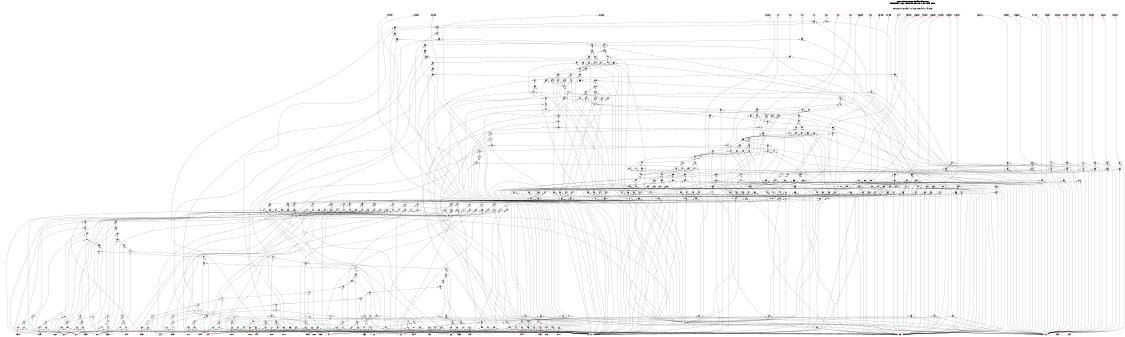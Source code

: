 # Network structure generated by ABC

digraph network {
size = "7.5,10";
center = true;
edge [dir = back];

{
  node [shape = plaintext];
  edge [style = invis];
  LevelTitle1 [label=""];
  LevelTitle2 [label=""];
  Level54 [label = ""];
  Level53 [label = ""];
  Level52 [label = ""];
  Level51 [label = ""];
  Level50 [label = ""];
  Level49 [label = ""];
  Level48 [label = ""];
  Level47 [label = ""];
  Level46 [label = ""];
  Level45 [label = ""];
  Level44 [label = ""];
  Level43 [label = ""];
  Level42 [label = ""];
  Level41 [label = ""];
  Level40 [label = ""];
  Level39 [label = ""];
  Level38 [label = ""];
  Level37 [label = ""];
  Level36 [label = ""];
  Level35 [label = ""];
  Level34 [label = ""];
  Level33 [label = ""];
  Level32 [label = ""];
  Level31 [label = ""];
  Level30 [label = ""];
  Level29 [label = ""];
  Level28 [label = ""];
  Level27 [label = ""];
  Level26 [label = ""];
  Level25 [label = ""];
  Level24 [label = ""];
  Level23 [label = ""];
  Level22 [label = ""];
  Level21 [label = ""];
  Level20 [label = ""];
  Level19 [label = ""];
  Level18 [label = ""];
  Level17 [label = ""];
  Level16 [label = ""];
  Level15 [label = ""];
  Level14 [label = ""];
  Level13 [label = ""];
  Level12 [label = ""];
  Level11 [label = ""];
  Level10 [label = ""];
  Level9 [label = ""];
  Level8 [label = ""];
  Level7 [label = ""];
  Level6 [label = ""];
  Level5 [label = ""];
  Level4 [label = ""];
  Level3 [label = ""];
  Level2 [label = ""];
  Level1 [label = ""];
  Level0 [label = ""];
  LevelTitle1 ->  LevelTitle2 ->  Level54 ->  Level53 ->  Level52 ->  Level51 ->  Level50 ->  Level49 ->  Level48 ->  Level47 ->  Level46 ->  Level45 ->  Level44 ->  Level43 ->  Level42 ->  Level41 ->  Level40 ->  Level39 ->  Level38 ->  Level37 ->  Level36 ->  Level35 ->  Level34 ->  Level33 ->  Level32 ->  Level31 ->  Level30 ->  Level29 ->  Level28 ->  Level27 ->  Level26 ->  Level25 ->  Level24 ->  Level23 ->  Level22 ->  Level21 ->  Level20 ->  Level19 ->  Level18 ->  Level17 ->  Level16 ->  Level15 ->  Level14 ->  Level13 ->  Level12 ->  Level11 ->  Level10 ->  Level9 ->  Level8 ->  Level7 ->  Level6 ->  Level5 ->  Level4 ->  Level3 ->  Level2 ->  Level1 ->  Level0;
}

{
  rank = same;
  LevelTitle1;
  title1 [shape=plaintext,
          fontsize=20,
          fontname = "Times-Roman",
          label="Network structure visualized by ABC\nBenchmark \"top\". Time was Thu Oct  8 20:19:09 2020. "
         ];
}

{
  rank = same;
  LevelTitle2;
  title2 [shape=plaintext,
          fontsize=18,
          fontname = "Times-Roman",
          label="The network contains 472 logic nodes and 27 latches.\n"
         ];
}

{
  rank = same;
  Level54;
  Node15 [label = "p_40", shape = invtriangle, color = coral, fillcolor = coral];
  Node16 [label = "p_45", shape = invtriangle, color = coral, fillcolor = coral];
  Node17 [label = "p_46", shape = invtriangle, color = coral, fillcolor = coral];
  Node18 [label = "p_47", shape = invtriangle, color = coral, fillcolor = coral];
  Node19 [label = "p_48", shape = invtriangle, color = coral, fillcolor = coral];
  Node20 [label = "p_41", shape = invtriangle, color = coral, fillcolor = coral];
  Node21 [label = "p_42", shape = invtriangle, color = coral, fillcolor = coral];
  Node22 [label = "p_43", shape = invtriangle, color = coral, fillcolor = coral];
  Node23 [label = "p_44", shape = invtriangle, color = coral, fillcolor = coral];
  Node25 [label = "n_22L_in", shape = box, color = coral, fillcolor = coral];
  Node28 [label = "n_18L_in", shape = box, color = coral, fillcolor = coral];
  Node31 [label = "n_19L_in", shape = box, color = coral, fillcolor = coral];
  Node34 [label = "n_20L_in", shape = box, color = coral, fillcolor = coral];
  Node37 [label = "n_21L_in", shape = box, color = coral, fillcolor = coral];
  Node40 [label = "n_14L_in", shape = box, color = coral, fillcolor = coral];
  Node43 [label = "n_15L_in", shape = box, color = coral, fillcolor = coral];
  Node46 [label = "n_16L_in", shape = box, color = coral, fillcolor = coral];
  Node49 [label = "n_17L_in", shape = box, color = coral, fillcolor = coral];
  Node52 [label = "n_13L_in", shape = box, color = coral, fillcolor = coral];
  Node55 [label = "n_23L_in", shape = box, color = coral, fillcolor = coral];
  Node58 [label = "n_34L_in", shape = box, color = coral, fillcolor = coral];
  Node61 [label = "n_24L_in", shape = box, color = coral, fillcolor = coral];
  Node64 [label = "n_33L_in", shape = box, color = coral, fillcolor = coral];
  Node67 [label = "n_25L_in", shape = box, color = coral, fillcolor = coral];
  Node70 [label = "n_36L_in", shape = box, color = coral, fillcolor = coral];
  Node73 [label = "n_26L_in", shape = box, color = coral, fillcolor = coral];
  Node76 [label = "n_35L_in", shape = box, color = coral, fillcolor = coral];
  Node79 [label = "n_27L_in", shape = box, color = coral, fillcolor = coral];
  Node82 [label = "n_38L_in", shape = box, color = coral, fillcolor = coral];
  Node85 [label = "n_28L_in", shape = box, color = coral, fillcolor = coral];
  Node88 [label = "n_37L_in", shape = box, color = coral, fillcolor = coral];
  Node91 [label = "n_29L_in", shape = box, color = coral, fillcolor = coral];
  Node94 [label = "n_30L_in", shape = box, color = coral, fillcolor = coral];
  Node97 [label = "n_39L_in", shape = box, color = coral, fillcolor = coral];
  Node100 [label = "n_31L_in", shape = box, color = coral, fillcolor = coral];
  Node103 [label = "n_32L_in", shape = box, color = coral, fillcolor = coral];
}

{
  rank = same;
  Level53;
  Node389 [label = "389\n", shape = ellipse];
  Node400 [label = "400\n", shape = ellipse];
}

{
  rank = same;
  Level52;
  Node388 [label = "388\n", shape = ellipse];
  Node399 [label = "399\n", shape = ellipse];
}

{
  rank = same;
  Level51;
  Node386 [label = "386\n", shape = ellipse];
  Node397 [label = "397\n", shape = ellipse];
}

{
  rank = same;
  Level50;
  Node359 [label = "359\n", shape = ellipse];
  Node385 [label = "385\n", shape = ellipse];
  Node396 [label = "396\n", shape = ellipse];
}

{
  rank = same;
  Level49;
  Node358 [label = "358\n", shape = ellipse];
  Node383 [label = "383\n", shape = ellipse];
  Node394 [label = "394\n", shape = ellipse];
}

{
  rank = same;
  Level48;
  Node356 [label = "356\n", shape = ellipse];
  Node382 [label = "382\n", shape = ellipse];
  Node393 [label = "393\n", shape = ellipse];
}

{
  rank = same;
  Level47;
  Node329 [label = "329\n", shape = ellipse];
  Node355 [label = "355\n", shape = ellipse];
  Node380 [label = "380\n", shape = ellipse];
  Node381 [label = "381\n", shape = ellipse];
  Node392 [label = "392\n", shape = ellipse];
}

{
  rank = same;
  Level46;
  Node328 [label = "328\n", shape = ellipse];
  Node353 [label = "353\n", shape = ellipse];
  Node373 [label = "373\n", shape = ellipse];
  Node375 [label = "375\n", shape = ellipse];
  Node377 [label = "377\n", shape = ellipse];
  Node379 [label = "379\n", shape = ellipse];
  Node390 [label = "390\n", shape = ellipse];
  Node391 [label = "391\n", shape = ellipse];
}

{
  rank = same;
  Level45;
  Node326 [label = "326\n", shape = ellipse];
  Node352 [label = "352\n", shape = ellipse];
  Node371 [label = "371\n", shape = ellipse];
}

{
  rank = same;
  Level44;
  Node325 [label = "325\n", shape = ellipse];
  Node350 [label = "350\n", shape = ellipse];
  Node351 [label = "351\n", shape = ellipse];
  Node370 [label = "370\n", shape = ellipse];
  Node468 [label = "468\n", shape = ellipse];
}

{
  rank = same;
  Level43;
  Node323 [label = "323\n", shape = ellipse];
  Node343 [label = "343\n", shape = ellipse];
  Node345 [label = "345\n", shape = ellipse];
  Node347 [label = "347\n", shape = ellipse];
  Node349 [label = "349\n", shape = ellipse];
  Node368 [label = "368\n", shape = ellipse];
  Node369 [label = "369\n", shape = ellipse];
  Node467 [label = "467\n", shape = ellipse];
}

{
  rank = same;
  Level42;
  Node322 [label = "322\n", shape = ellipse];
  Node341 [label = "341\n", shape = ellipse];
  Node465 [label = "465\n", shape = ellipse];
}

{
  rank = same;
  Level41;
  Node320 [label = "320\n", shape = ellipse];
  Node321 [label = "321\n", shape = ellipse];
  Node340 [label = "340\n", shape = ellipse];
  Node451 [label = "451\n", shape = ellipse];
  Node464 [label = "464\n", shape = ellipse];
}

{
  rank = same;
  Level40;
  Node313 [label = "313\n", shape = ellipse];
  Node315 [label = "315\n", shape = ellipse];
  Node317 [label = "317\n", shape = ellipse];
  Node319 [label = "319\n", shape = ellipse];
  Node338 [label = "338\n", shape = ellipse];
  Node339 [label = "339\n", shape = ellipse];
  Node450 [label = "450\n", shape = ellipse];
  Node462 [label = "462\n", shape = ellipse];
}

{
  rank = same;
  Level39;
  Node311 [label = "311\n", shape = ellipse];
  Node448 [label = "448\n", shape = ellipse];
  Node461 [label = "461\n", shape = ellipse];
}

{
  rank = same;
  Level38;
  Node310 [label = "310\n", shape = ellipse];
  Node434 [label = "434\n", shape = ellipse];
  Node447 [label = "447\n", shape = ellipse];
  Node459 [label = "459\n", shape = ellipse];
  Node460 [label = "460\n", shape = ellipse];
}

{
  rank = same;
  Level37;
  Node308 [label = "308\n", shape = ellipse];
  Node309 [label = "309\n", shape = ellipse];
  Node433 [label = "433\n", shape = ellipse];
  Node445 [label = "445\n", shape = ellipse];
  Node452 [label = "452\n", shape = ellipse];
  Node454 [label = "454\n", shape = ellipse];
  Node456 [label = "456\n", shape = ellipse];
  Node458 [label = "458\n", shape = ellipse];
}

{
  rank = same;
  Level36;
  Node307 [label = "307\n", shape = ellipse];
  Node431 [label = "431\n", shape = ellipse];
  Node444 [label = "444\n", shape = ellipse];
}

{
  rank = same;
  Level35;
  Node306 [label = "306\n", shape = ellipse];
  Node417 [label = "417\n", shape = ellipse];
  Node430 [label = "430\n", shape = ellipse];
  Node442 [label = "442\n", shape = ellipse];
  Node443 [label = "443\n", shape = ellipse];
}

{
  rank = same;
  Level34;
  Node304 [label = "304\n", shape = ellipse];
  Node305 [label = "305\n", shape = ellipse];
  Node416 [label = "416\n", shape = ellipse];
  Node428 [label = "428\n", shape = ellipse];
  Node435 [label = "435\n", shape = ellipse];
  Node437 [label = "437\n", shape = ellipse];
  Node439 [label = "439\n", shape = ellipse];
  Node441 [label = "441\n", shape = ellipse];
}

{
  rank = same;
  Level33;
  Node303 [label = "303\n", shape = ellipse];
  Node414 [label = "414\n", shape = ellipse];
  Node427 [label = "427\n", shape = ellipse];
}

{
  rank = same;
  Level32;
  Node247 [label = "247\n", shape = ellipse];
  Node302 [label = "302\n", shape = ellipse];
  Node413 [label = "413\n", shape = ellipse];
  Node425 [label = "425\n", shape = ellipse];
  Node426 [label = "426\n", shape = ellipse];
}

{
  rank = same;
  Level31;
  Node246 [label = "246\n", shape = ellipse];
  Node300 [label = "300\n", shape = ellipse];
  Node301 [label = "301\n", shape = ellipse];
  Node411 [label = "411\n", shape = ellipse];
  Node418 [label = "418\n", shape = ellipse];
  Node420 [label = "420\n", shape = ellipse];
  Node422 [label = "422\n", shape = ellipse];
  Node424 [label = "424\n", shape = ellipse];
}

{
  rank = same;
  Level30;
  Node244 [label = "244\n", shape = ellipse];
  Node299 [label = "299\n", shape = ellipse];
  Node410 [label = "410\n", shape = ellipse];
}

{
  rank = same;
  Level29;
  Node243 [label = "243\n", shape = ellipse];
  Node298 [label = "298\n", shape = ellipse];
  Node408 [label = "408\n", shape = ellipse];
  Node409 [label = "409\n", shape = ellipse];
  Node474 [label = "474\n", shape = ellipse];
  Node507 [label = "507\n", shape = ellipse];
  Node516 [label = "516\n", shape = ellipse];
  Node525 [label = "525\n", shape = ellipse];
  Node534 [label = "534\n", shape = ellipse];
  Node543 [label = "543\n", shape = ellipse];
  Node552 [label = "552\n", shape = ellipse];
  Node561 [label = "561\n", shape = ellipse];
  Node567 [label = "567\n", shape = ellipse];
}

{
  rank = same;
  Level28;
  Node241 [label = "241\n", shape = ellipse];
  Node296 [label = "296\n", shape = ellipse];
  Node297 [label = "297\n", shape = ellipse];
  Node401 [label = "401\n", shape = ellipse];
  Node403 [label = "403\n", shape = ellipse];
  Node405 [label = "405\n", shape = ellipse];
  Node407 [label = "407\n", shape = ellipse];
  Node473 [label = "473\n", shape = ellipse];
  Node506 [label = "506\n", shape = ellipse];
  Node515 [label = "515\n", shape = ellipse];
  Node524 [label = "524\n", shape = ellipse];
  Node533 [label = "533\n", shape = ellipse];
  Node542 [label = "542\n", shape = ellipse];
  Node551 [label = "551\n", shape = ellipse];
  Node560 [label = "560\n", shape = ellipse];
  Node566 [label = "566\n", shape = ellipse];
}

{
  rank = same;
  Level27;
  Node240 [label = "240\n", shape = ellipse];
  Node295 [label = "295\n", shape = ellipse];
  Node472 [label = "472\n", shape = ellipse];
  Node505 [label = "505\n", shape = ellipse];
  Node514 [label = "514\n", shape = ellipse];
  Node523 [label = "523\n", shape = ellipse];
  Node532 [label = "532\n", shape = ellipse];
  Node541 [label = "541\n", shape = ellipse];
  Node550 [label = "550\n", shape = ellipse];
  Node559 [label = "559\n", shape = ellipse];
  Node565 [label = "565\n", shape = ellipse];
}

{
  rank = same;
  Level26;
  Node238 [label = "238\n", shape = ellipse];
  Node239 [label = "239\n", shape = ellipse];
  Node294 [label = "294\n", shape = ellipse];
  Node471 [label = "471\n", shape = ellipse];
  Node504 [label = "504\n", shape = ellipse];
  Node510 [label = "510\n", shape = ellipse];
  Node513 [label = "513\n", shape = ellipse];
  Node519 [label = "519\n", shape = ellipse];
  Node522 [label = "522\n", shape = ellipse];
  Node528 [label = "528\n", shape = ellipse];
  Node531 [label = "531\n", shape = ellipse];
  Node537 [label = "537\n", shape = ellipse];
  Node540 [label = "540\n", shape = ellipse];
  Node546 [label = "546\n", shape = ellipse];
  Node549 [label = "549\n", shape = ellipse];
  Node555 [label = "555\n", shape = ellipse];
  Node558 [label = "558\n", shape = ellipse];
  Node564 [label = "564\n", shape = ellipse];
  Node570 [label = "570\n", shape = ellipse];
  Node573 [label = "573\n", shape = ellipse];
  Node576 [label = "576\n", shape = ellipse];
}

{
  rank = same;
  Level25;
  Node231 [label = "231\n", shape = ellipse];
  Node233 [label = "233\n", shape = ellipse];
  Node235 [label = "235\n", shape = ellipse];
  Node237 [label = "237\n", shape = ellipse];
  Node292 [label = "292\n", shape = ellipse];
  Node293 [label = "293\n", shape = ellipse];
  Node470 [label = "470\n", shape = ellipse];
  Node503 [label = "503\n", shape = ellipse];
  Node509 [label = "509\n", shape = ellipse];
  Node512 [label = "512\n", shape = ellipse];
  Node518 [label = "518\n", shape = ellipse];
  Node521 [label = "521\n", shape = ellipse];
  Node527 [label = "527\n", shape = ellipse];
  Node530 [label = "530\n", shape = ellipse];
  Node536 [label = "536\n", shape = ellipse];
  Node539 [label = "539\n", shape = ellipse];
  Node545 [label = "545\n", shape = ellipse];
  Node548 [label = "548\n", shape = ellipse];
  Node554 [label = "554\n", shape = ellipse];
  Node557 [label = "557\n", shape = ellipse];
  Node563 [label = "563\n", shape = ellipse];
  Node569 [label = "569\n", shape = ellipse];
  Node572 [label = "572\n", shape = ellipse];
  Node575 [label = "575\n", shape = ellipse];
}

{
  rank = same;
  Level24;
  Node229 [label = "229\n", shape = ellipse];
  Node230 [label = "230\n", shape = ellipse];
  Node232 [label = "232\n", shape = ellipse];
  Node234 [label = "234\n", shape = ellipse];
  Node236 [label = "236\n", shape = ellipse];
  Node264 [label = "264\n", shape = ellipse];
  Node273 [label = "273\n", shape = ellipse];
  Node282 [label = "282\n", shape = ellipse];
  Node291 [label = "291\n", shape = ellipse];
  Node312 [label = "312\n", shape = ellipse];
  Node314 [label = "314\n", shape = ellipse];
  Node316 [label = "316\n", shape = ellipse];
  Node318 [label = "318\n", shape = ellipse];
  Node342 [label = "342\n", shape = ellipse];
  Node344 [label = "344\n", shape = ellipse];
  Node346 [label = "346\n", shape = ellipse];
  Node348 [label = "348\n", shape = ellipse];
  Node372 [label = "372\n", shape = ellipse];
  Node374 [label = "374\n", shape = ellipse];
  Node376 [label = "376\n", shape = ellipse];
  Node378 [label = "378\n", shape = ellipse];
  Node402 [label = "402\n", shape = ellipse];
  Node404 [label = "404\n", shape = ellipse];
  Node406 [label = "406\n", shape = ellipse];
  Node419 [label = "419\n", shape = ellipse];
  Node421 [label = "421\n", shape = ellipse];
  Node423 [label = "423\n", shape = ellipse];
  Node436 [label = "436\n", shape = ellipse];
  Node438 [label = "438\n", shape = ellipse];
  Node440 [label = "440\n", shape = ellipse];
  Node453 [label = "453\n", shape = ellipse];
  Node455 [label = "455\n", shape = ellipse];
  Node457 [label = "457\n", shape = ellipse];
  Node469 [label = "469\n", shape = ellipse];
  Node502 [label = "502\n", shape = ellipse];
  Node508 [label = "508\n", shape = ellipse];
  Node511 [label = "511\n", shape = ellipse];
  Node517 [label = "517\n", shape = ellipse];
  Node520 [label = "520\n", shape = ellipse];
  Node526 [label = "526\n", shape = ellipse];
  Node529 [label = "529\n", shape = ellipse];
  Node535 [label = "535\n", shape = ellipse];
  Node538 [label = "538\n", shape = ellipse];
  Node544 [label = "544\n", shape = ellipse];
  Node547 [label = "547\n", shape = ellipse];
  Node553 [label = "553\n", shape = ellipse];
  Node556 [label = "556\n", shape = ellipse];
  Node562 [label = "562\n", shape = ellipse];
  Node568 [label = "568\n", shape = ellipse];
  Node571 [label = "571\n", shape = ellipse];
  Node574 [label = "574\n", shape = ellipse];
}

{
  rank = same;
  Level23;
  Node163 [label = "163\n", shape = ellipse];
  Node220 [label = "220\n", shape = ellipse];
  Node224 [label = "224\n", shape = ellipse];
  Node228 [label = "228\n", shape = ellipse];
  Node251 [label = "251\n", shape = ellipse];
  Node255 [label = "255\n", shape = ellipse];
  Node259 [label = "259\n", shape = ellipse];
  Node263 [label = "263\n", shape = ellipse];
  Node268 [label = "268\n", shape = ellipse];
  Node272 [label = "272\n", shape = ellipse];
  Node277 [label = "277\n", shape = ellipse];
  Node281 [label = "281\n", shape = ellipse];
  Node286 [label = "286\n", shape = ellipse];
  Node290 [label = "290\n", shape = ellipse];
  Node333 [label = "333\n", shape = ellipse];
  Node337 [label = "337\n", shape = ellipse];
  Node363 [label = "363\n", shape = ellipse];
  Node367 [label = "367\n", shape = ellipse];
}

{
  rank = same;
  Level22;
  Node162 [label = "162\n", shape = ellipse];
  Node219 [label = "219\n", shape = ellipse];
  Node223 [label = "223\n", shape = ellipse];
  Node227 [label = "227\n", shape = ellipse];
  Node250 [label = "250\n", shape = ellipse];
  Node254 [label = "254\n", shape = ellipse];
  Node258 [label = "258\n", shape = ellipse];
  Node262 [label = "262\n", shape = ellipse];
  Node267 [label = "267\n", shape = ellipse];
  Node271 [label = "271\n", shape = ellipse];
  Node276 [label = "276\n", shape = ellipse];
  Node280 [label = "280\n", shape = ellipse];
  Node285 [label = "285\n", shape = ellipse];
  Node289 [label = "289\n", shape = ellipse];
  Node332 [label = "332\n", shape = ellipse];
  Node336 [label = "336\n", shape = ellipse];
  Node362 [label = "362\n", shape = ellipse];
  Node366 [label = "366\n", shape = ellipse];
}

{
  rank = same;
  Level21;
  Node160 [label = "160\n", shape = ellipse];
  Node161 [label = "161\n", shape = ellipse];
  Node217 [label = "217\n", shape = ellipse];
  Node218 [label = "218\n", shape = ellipse];
  Node221 [label = "221\n", shape = ellipse];
  Node222 [label = "222\n", shape = ellipse];
  Node225 [label = "225\n", shape = ellipse];
  Node226 [label = "226\n", shape = ellipse];
  Node248 [label = "248\n", shape = ellipse];
  Node249 [label = "249\n", shape = ellipse];
  Node252 [label = "252\n", shape = ellipse];
  Node253 [label = "253\n", shape = ellipse];
  Node256 [label = "256\n", shape = ellipse];
  Node257 [label = "257\n", shape = ellipse];
  Node260 [label = "260\n", shape = ellipse];
  Node261 [label = "261\n", shape = ellipse];
  Node265 [label = "265\n", shape = ellipse];
  Node266 [label = "266\n", shape = ellipse];
  Node269 [label = "269\n", shape = ellipse];
  Node270 [label = "270\n", shape = ellipse];
  Node274 [label = "274\n", shape = ellipse];
  Node275 [label = "275\n", shape = ellipse];
  Node278 [label = "278\n", shape = ellipse];
  Node279 [label = "279\n", shape = ellipse];
  Node283 [label = "283\n", shape = ellipse];
  Node284 [label = "284\n", shape = ellipse];
  Node287 [label = "287\n", shape = ellipse];
  Node288 [label = "288\n", shape = ellipse];
  Node330 [label = "330\n", shape = ellipse];
  Node331 [label = "331\n", shape = ellipse];
  Node334 [label = "334\n", shape = ellipse];
  Node335 [label = "335\n", shape = ellipse];
  Node360 [label = "360\n", shape = ellipse];
  Node361 [label = "361\n", shape = ellipse];
  Node364 [label = "364\n", shape = ellipse];
  Node365 [label = "365\n", shape = ellipse];
}

{
  rank = same;
  Level20;
  Node159 [label = "159\n", shape = ellipse];
  Node216 [label = "216\n", shape = ellipse];
}

{
  rank = same;
  Level19;
  Node158 [label = "158\n", shape = ellipse];
  Node215 [label = "215\n", shape = ellipse];
}

{
  rank = same;
  Level18;
  Node156 [label = "156\n", shape = ellipse];
  Node213 [label = "213\n", shape = ellipse];
}

{
  rank = same;
  Level17;
  Node152 [label = "152\n", shape = ellipse];
  Node209 [label = "209\n", shape = ellipse];
}

{
  rank = same;
  Level16;
  Node150 [label = "150\n", shape = ellipse];
  Node207 [label = "207\n", shape = ellipse];
}

{
  rank = same;
  Level15;
  Node146 [label = "146\n", shape = ellipse];
  Node203 [label = "203\n", shape = ellipse];
}

{
  rank = same;
  Level14;
  Node144 [label = "144\n", shape = ellipse];
  Node201 [label = "201\n", shape = ellipse];
}

{
  rank = same;
  Level13;
  Node140 [label = "140\n", shape = ellipse];
  Node197 [label = "197\n", shape = ellipse];
}

{
  rank = same;
  Level12;
  Node138 [label = "138\n", shape = ellipse];
  Node195 [label = "195\n", shape = ellipse];
}

{
  rank = same;
  Level11;
  Node134 [label = "134\n", shape = ellipse];
  Node191 [label = "191\n", shape = ellipse];
}

{
  rank = same;
  Level10;
  Node132 [label = "132\n", shape = ellipse];
  Node189 [label = "189\n", shape = ellipse];
}

{
  rank = same;
  Level9;
  Node128 [label = "128\n", shape = ellipse];
  Node185 [label = "185\n", shape = ellipse];
}

{
  rank = same;
  Level8;
  Node126 [label = "126\n", shape = ellipse];
  Node183 [label = "183\n", shape = ellipse];
}

{
  rank = same;
  Level7;
  Node122 [label = "122\n", shape = ellipse];
  Node179 [label = "179\n", shape = ellipse];
}

{
  rank = same;
  Level6;
  Node120 [label = "120\n", shape = ellipse];
  Node177 [label = "177\n", shape = ellipse];
}

{
  rank = same;
  Level5;
  Node116 [label = "116\n", shape = ellipse];
  Node173 [label = "173\n", shape = ellipse];
}

{
  rank = same;
  Level4;
  Node114 [label = "114\n", shape = ellipse];
  Node171 [label = "171\n", shape = ellipse];
}

{
  rank = same;
  Level3;
  Node110 [label = "110\n", shape = ellipse];
  Node115 [label = "115\n", shape = ellipse];
  Node121 [label = "121\n", shape = ellipse];
  Node127 [label = "127\n", shape = ellipse];
  Node133 [label = "133\n", shape = ellipse];
  Node139 [label = "139\n", shape = ellipse];
  Node145 [label = "145\n", shape = ellipse];
  Node151 [label = "151\n", shape = ellipse];
  Node157 [label = "157\n", shape = ellipse];
  Node167 [label = "167\n", shape = ellipse];
  Node172 [label = "172\n", shape = ellipse];
  Node178 [label = "178\n", shape = ellipse];
  Node184 [label = "184\n", shape = ellipse];
  Node190 [label = "190\n", shape = ellipse];
  Node196 [label = "196\n", shape = ellipse];
  Node202 [label = "202\n", shape = ellipse];
  Node208 [label = "208\n", shape = ellipse];
  Node214 [label = "214\n", shape = ellipse];
  Node477 [label = "477\n", shape = ellipse];
  Node480 [label = "480\n", shape = ellipse];
  Node483 [label = "483\n", shape = ellipse];
  Node486 [label = "486\n", shape = ellipse];
  Node489 [label = "489\n", shape = ellipse];
  Node492 [label = "492\n", shape = ellipse];
  Node495 [label = "495\n", shape = ellipse];
  Node498 [label = "498\n", shape = ellipse];
  Node501 [label = "501\n", shape = ellipse];
}

{
  rank = same;
  Level2;
  Node106 [label = "106\n", shape = ellipse];
  Node109 [label = "109\n", shape = ellipse];
  Node113 [label = "113\n", shape = ellipse];
  Node119 [label = "119\n", shape = ellipse];
  Node125 [label = "125\n", shape = ellipse];
  Node131 [label = "131\n", shape = ellipse];
  Node137 [label = "137\n", shape = ellipse];
  Node143 [label = "143\n", shape = ellipse];
  Node149 [label = "149\n", shape = ellipse];
  Node155 [label = "155\n", shape = ellipse];
  Node166 [label = "166\n", shape = ellipse];
  Node170 [label = "170\n", shape = ellipse];
  Node176 [label = "176\n", shape = ellipse];
  Node182 [label = "182\n", shape = ellipse];
  Node188 [label = "188\n", shape = ellipse];
  Node194 [label = "194\n", shape = ellipse];
  Node200 [label = "200\n", shape = ellipse];
  Node206 [label = "206\n", shape = ellipse];
  Node212 [label = "212\n", shape = ellipse];
  Node476 [label = "476\n", shape = ellipse];
  Node479 [label = "479\n", shape = ellipse];
  Node482 [label = "482\n", shape = ellipse];
  Node485 [label = "485\n", shape = ellipse];
  Node488 [label = "488\n", shape = ellipse];
  Node491 [label = "491\n", shape = ellipse];
  Node494 [label = "494\n", shape = ellipse];
  Node497 [label = "497\n", shape = ellipse];
  Node500 [label = "500\n", shape = ellipse];
}

{
  rank = same;
  Level1;
  Node105 [label = "105\n", shape = ellipse];
  Node107 [label = "107\n", shape = ellipse];
  Node108 [label = "108\n", shape = ellipse];
  Node111 [label = "111\n", shape = ellipse];
  Node112 [label = "112\n", shape = ellipse];
  Node117 [label = "117\n", shape = ellipse];
  Node118 [label = "118\n", shape = ellipse];
  Node123 [label = "123\n", shape = ellipse];
  Node124 [label = "124\n", shape = ellipse];
  Node129 [label = "129\n", shape = ellipse];
  Node130 [label = "130\n", shape = ellipse];
  Node135 [label = "135\n", shape = ellipse];
  Node136 [label = "136\n", shape = ellipse];
  Node141 [label = "141\n", shape = ellipse];
  Node142 [label = "142\n", shape = ellipse];
  Node147 [label = "147\n", shape = ellipse];
  Node148 [label = "148\n", shape = ellipse];
  Node153 [label = "153\n", shape = ellipse];
  Node154 [label = "154\n", shape = ellipse];
  Node164 [label = "164\n", shape = ellipse];
  Node165 [label = "165\n", shape = ellipse];
  Node168 [label = "168\n", shape = ellipse];
  Node169 [label = "169\n", shape = ellipse];
  Node174 [label = "174\n", shape = ellipse];
  Node175 [label = "175\n", shape = ellipse];
  Node180 [label = "180\n", shape = ellipse];
  Node181 [label = "181\n", shape = ellipse];
  Node186 [label = "186\n", shape = ellipse];
  Node187 [label = "187\n", shape = ellipse];
  Node192 [label = "192\n", shape = ellipse];
  Node193 [label = "193\n", shape = ellipse];
  Node198 [label = "198\n", shape = ellipse];
  Node199 [label = "199\n", shape = ellipse];
  Node204 [label = "204\n", shape = ellipse];
  Node205 [label = "205\n", shape = ellipse];
  Node210 [label = "210\n", shape = ellipse];
  Node211 [label = "211\n", shape = ellipse];
  Node242 [label = "242\n", shape = ellipse];
  Node245 [label = "245\n", shape = ellipse];
  Node324 [label = "324\n", shape = ellipse];
  Node327 [label = "327\n", shape = ellipse];
  Node354 [label = "354\n", shape = ellipse];
  Node357 [label = "357\n", shape = ellipse];
  Node384 [label = "384\n", shape = ellipse];
  Node387 [label = "387\n", shape = ellipse];
  Node395 [label = "395\n", shape = ellipse];
  Node398 [label = "398\n", shape = ellipse];
  Node412 [label = "412\n", shape = ellipse];
  Node415 [label = "415\n", shape = ellipse];
  Node429 [label = "429\n", shape = ellipse];
  Node432 [label = "432\n", shape = ellipse];
  Node446 [label = "446\n", shape = ellipse];
  Node449 [label = "449\n", shape = ellipse];
  Node463 [label = "463\n", shape = ellipse];
  Node466 [label = "466\n", shape = ellipse];
  Node475 [label = "475\n", shape = ellipse];
  Node478 [label = "478\n", shape = ellipse];
  Node481 [label = "481\n", shape = ellipse];
  Node484 [label = "484\n", shape = ellipse];
  Node487 [label = "487\n", shape = ellipse];
  Node490 [label = "490\n", shape = ellipse];
  Node493 [label = "493\n", shape = ellipse];
  Node496 [label = "496\n", shape = ellipse];
  Node499 [label = "499\n", shape = ellipse];
}

{
  rank = same;
  Level0;
  Node1 [label = "clock", shape = triangle, color = coral, fillcolor = coral];
  Node2 [label = "p_10", shape = triangle, color = coral, fillcolor = coral];
  Node3 [label = "p_12", shape = triangle, color = coral, fillcolor = coral];
  Node4 [label = "p_11", shape = triangle, color = coral, fillcolor = coral];
  Node5 [label = "pclk", shape = triangle, color = coral, fillcolor = coral];
  Node6 [label = "p_9", shape = triangle, color = coral, fillcolor = coral];
  Node7 [label = "p_8", shape = triangle, color = coral, fillcolor = coral];
  Node8 [label = "p_7", shape = triangle, color = coral, fillcolor = coral];
  Node9 [label = "p_6", shape = triangle, color = coral, fillcolor = coral];
  Node10 [label = "p_5", shape = triangle, color = coral, fillcolor = coral];
  Node11 [label = "p_4", shape = triangle, color = coral, fillcolor = coral];
  Node12 [label = "p_3", shape = triangle, color = coral, fillcolor = coral];
  Node13 [label = "p_2", shape = triangle, color = coral, fillcolor = coral];
  Node14 [label = "p_1", shape = triangle, color = coral, fillcolor = coral];
  Node26 [label = "n_22L", shape = box, color = coral, fillcolor = coral];
  Node29 [label = "n_18L", shape = box, color = coral, fillcolor = coral];
  Node32 [label = "n_19L", shape = box, color = coral, fillcolor = coral];
  Node35 [label = "n_20L", shape = box, color = coral, fillcolor = coral];
  Node38 [label = "n_21L", shape = box, color = coral, fillcolor = coral];
  Node41 [label = "n_14L", shape = box, color = coral, fillcolor = coral];
  Node44 [label = "n_15L", shape = box, color = coral, fillcolor = coral];
  Node47 [label = "n_16L", shape = box, color = coral, fillcolor = coral];
  Node50 [label = "n_17L", shape = box, color = coral, fillcolor = coral];
  Node53 [label = "n_13L", shape = box, color = coral, fillcolor = coral];
  Node56 [label = "n_23L", shape = box, color = coral, fillcolor = coral];
  Node59 [label = "n_34L", shape = box, color = coral, fillcolor = coral];
  Node62 [label = "n_24L", shape = box, color = coral, fillcolor = coral];
  Node65 [label = "n_33L", shape = box, color = coral, fillcolor = coral];
  Node68 [label = "n_25L", shape = box, color = coral, fillcolor = coral];
  Node71 [label = "n_36L", shape = box, color = coral, fillcolor = coral];
  Node74 [label = "n_26L", shape = box, color = coral, fillcolor = coral];
  Node77 [label = "n_35L", shape = box, color = coral, fillcolor = coral];
  Node80 [label = "n_27L", shape = box, color = coral, fillcolor = coral];
  Node83 [label = "n_38L", shape = box, color = coral, fillcolor = coral];
  Node86 [label = "n_28L", shape = box, color = coral, fillcolor = coral];
  Node89 [label = "n_37L", shape = box, color = coral, fillcolor = coral];
  Node92 [label = "n_29L", shape = box, color = coral, fillcolor = coral];
  Node95 [label = "n_30L", shape = box, color = coral, fillcolor = coral];
  Node98 [label = "n_39L", shape = box, color = coral, fillcolor = coral];
  Node101 [label = "n_31L", shape = box, color = coral, fillcolor = coral];
  Node104 [label = "n_32L", shape = box, color = coral, fillcolor = coral];
}

title1 -> title2 [style = invis];
title2 -> Node15 [style = invis];
title2 -> Node16 [style = invis];
title2 -> Node17 [style = invis];
title2 -> Node18 [style = invis];
title2 -> Node19 [style = invis];
title2 -> Node20 [style = invis];
title2 -> Node21 [style = invis];
title2 -> Node22 [style = invis];
title2 -> Node23 [style = invis];
title2 -> Node25 [style = invis];
title2 -> Node28 [style = invis];
title2 -> Node31 [style = invis];
title2 -> Node34 [style = invis];
title2 -> Node37 [style = invis];
title2 -> Node40 [style = invis];
title2 -> Node43 [style = invis];
title2 -> Node46 [style = invis];
title2 -> Node49 [style = invis];
title2 -> Node52 [style = invis];
title2 -> Node55 [style = invis];
title2 -> Node58 [style = invis];
title2 -> Node61 [style = invis];
title2 -> Node64 [style = invis];
title2 -> Node67 [style = invis];
title2 -> Node70 [style = invis];
title2 -> Node73 [style = invis];
title2 -> Node76 [style = invis];
title2 -> Node79 [style = invis];
title2 -> Node82 [style = invis];
title2 -> Node85 [style = invis];
title2 -> Node88 [style = invis];
title2 -> Node91 [style = invis];
title2 -> Node94 [style = invis];
title2 -> Node97 [style = invis];
title2 -> Node100 [style = invis];
title2 -> Node103 [style = invis];
Node15 -> Node16 [style = invis];
Node16 -> Node17 [style = invis];
Node17 -> Node18 [style = invis];
Node18 -> Node19 [style = invis];
Node19 -> Node20 [style = invis];
Node20 -> Node21 [style = invis];
Node21 -> Node22 [style = invis];
Node22 -> Node23 [style = invis];
Node15 -> Node247 [style = solid];
Node16 -> Node329 [style = solid];
Node17 -> Node359 [style = solid];
Node18 -> Node389 [style = solid];
Node19 -> Node400 [style = solid];
Node20 -> Node417 [style = solid];
Node21 -> Node434 [style = solid];
Node22 -> Node451 [style = solid];
Node23 -> Node468 [style = solid];
Node25 -> Node474 [style = solid];
Node28 -> Node477 [style = solid];
Node31 -> Node480 [style = solid];
Node34 -> Node483 [style = solid];
Node37 -> Node486 [style = solid];
Node40 -> Node489 [style = solid];
Node43 -> Node492 [style = solid];
Node46 -> Node495 [style = solid];
Node49 -> Node498 [style = solid];
Node52 -> Node501 [style = solid];
Node55 -> Node507 [style = solid];
Node58 -> Node510 [style = solid];
Node61 -> Node516 [style = solid];
Node64 -> Node519 [style = solid];
Node67 -> Node525 [style = solid];
Node70 -> Node528 [style = solid];
Node73 -> Node534 [style = solid];
Node76 -> Node537 [style = solid];
Node79 -> Node543 [style = solid];
Node82 -> Node546 [style = solid];
Node85 -> Node552 [style = solid];
Node88 -> Node555 [style = solid];
Node91 -> Node561 [style = solid];
Node94 -> Node567 [style = solid];
Node97 -> Node570 [style = solid];
Node100 -> Node573 [style = solid];
Node103 -> Node576 [style = solid];
Node105 -> Node12 [style = solid];
Node105 -> Node13 [style = solid];
Node106 -> Node14 [style = solid];
Node106 -> Node105 [style = solid];
Node107 -> Node11 [style = solid];
Node107 -> Node101 [style = solid];
Node108 -> Node11 [style = solid];
Node108 -> Node101 [style = solid];
Node109 -> Node107 [style = solid];
Node109 -> Node108 [style = solid];
Node110 -> Node11 [style = solid];
Node110 -> Node109 [style = solid];
Node111 -> Node10 [style = solid];
Node111 -> Node104 [style = solid];
Node112 -> Node10 [style = solid];
Node112 -> Node104 [style = solid];
Node113 -> Node111 [style = solid];
Node113 -> Node112 [style = solid];
Node114 -> Node110 [style = solid];
Node114 -> Node113 [style = solid];
Node115 -> Node10 [style = solid];
Node115 -> Node113 [style = solid];
Node116 -> Node114 [style = solid];
Node116 -> Node115 [style = solid];
Node117 -> Node9 [style = solid];
Node117 -> Node65 [style = solid];
Node118 -> Node9 [style = solid];
Node118 -> Node65 [style = solid];
Node119 -> Node117 [style = solid];
Node119 -> Node118 [style = solid];
Node120 -> Node116 [style = solid];
Node120 -> Node119 [style = solid];
Node121 -> Node9 [style = solid];
Node121 -> Node119 [style = solid];
Node122 -> Node120 [style = solid];
Node122 -> Node121 [style = solid];
Node123 -> Node8 [style = solid];
Node123 -> Node59 [style = solid];
Node124 -> Node8 [style = solid];
Node124 -> Node59 [style = solid];
Node125 -> Node123 [style = solid];
Node125 -> Node124 [style = solid];
Node126 -> Node122 [style = solid];
Node126 -> Node125 [style = solid];
Node127 -> Node8 [style = solid];
Node127 -> Node125 [style = solid];
Node128 -> Node126 [style = solid];
Node128 -> Node127 [style = solid];
Node129 -> Node7 [style = solid];
Node129 -> Node77 [style = solid];
Node130 -> Node7 [style = solid];
Node130 -> Node77 [style = solid];
Node131 -> Node129 [style = solid];
Node131 -> Node130 [style = solid];
Node132 -> Node128 [style = solid];
Node132 -> Node131 [style = solid];
Node133 -> Node7 [style = solid];
Node133 -> Node131 [style = solid];
Node134 -> Node132 [style = solid];
Node134 -> Node133 [style = solid];
Node135 -> Node6 [style = solid];
Node135 -> Node71 [style = solid];
Node136 -> Node6 [style = solid];
Node136 -> Node71 [style = solid];
Node137 -> Node135 [style = solid];
Node137 -> Node136 [style = solid];
Node138 -> Node134 [style = solid];
Node138 -> Node137 [style = solid];
Node139 -> Node6 [style = solid];
Node139 -> Node137 [style = solid];
Node140 -> Node138 [style = solid];
Node140 -> Node139 [style = solid];
Node141 -> Node2 [style = solid];
Node141 -> Node89 [style = solid];
Node142 -> Node2 [style = solid];
Node142 -> Node89 [style = solid];
Node143 -> Node141 [style = solid];
Node143 -> Node142 [style = solid];
Node144 -> Node140 [style = solid];
Node144 -> Node143 [style = solid];
Node145 -> Node2 [style = solid];
Node145 -> Node143 [style = solid];
Node146 -> Node144 [style = solid];
Node146 -> Node145 [style = solid];
Node147 -> Node4 [style = solid];
Node147 -> Node83 [style = solid];
Node148 -> Node4 [style = solid];
Node148 -> Node83 [style = solid];
Node149 -> Node147 [style = solid];
Node149 -> Node148 [style = solid];
Node150 -> Node146 [style = solid];
Node150 -> Node149 [style = solid];
Node151 -> Node4 [style = solid];
Node151 -> Node149 [style = solid];
Node152 -> Node150 [style = solid];
Node152 -> Node151 [style = solid];
Node153 -> Node3 [style = solid];
Node153 -> Node98 [style = solid];
Node154 -> Node3 [style = solid];
Node154 -> Node98 [style = solid];
Node155 -> Node153 [style = solid];
Node155 -> Node154 [style = solid];
Node156 -> Node152 [style = solid];
Node156 -> Node155 [style = solid];
Node157 -> Node3 [style = solid];
Node157 -> Node155 [style = solid];
Node158 -> Node156 [style = solid];
Node158 -> Node157 [style = solid];
Node159 -> Node106 [style = solid];
Node159 -> Node158 [style = solid];
Node160 -> Node104 [style = solid];
Node160 -> Node159 [style = solid];
Node161 -> Node10 [style = solid];
Node161 -> Node159 [style = solid];
Node162 -> Node160 [style = solid];
Node162 -> Node161 [style = solid];
Node163 -> Node106 [style = solid];
Node163 -> Node162 [style = solid];
Node164 -> Node11 [style = solid];
Node164 -> Node26 [style = solid];
Node165 -> Node11 [style = solid];
Node165 -> Node26 [style = solid];
Node166 -> Node164 [style = solid];
Node166 -> Node165 [style = solid];
Node167 -> Node11 [style = solid];
Node167 -> Node166 [style = solid];
Node168 -> Node10 [style = solid];
Node168 -> Node56 [style = solid];
Node169 -> Node10 [style = solid];
Node169 -> Node56 [style = solid];
Node170 -> Node168 [style = solid];
Node170 -> Node169 [style = solid];
Node171 -> Node167 [style = solid];
Node171 -> Node170 [style = solid];
Node172 -> Node10 [style = solid];
Node172 -> Node170 [style = solid];
Node173 -> Node171 [style = solid];
Node173 -> Node172 [style = solid];
Node174 -> Node9 [style = solid];
Node174 -> Node62 [style = solid];
Node175 -> Node9 [style = solid];
Node175 -> Node62 [style = solid];
Node176 -> Node174 [style = solid];
Node176 -> Node175 [style = solid];
Node177 -> Node173 [style = solid];
Node177 -> Node176 [style = solid];
Node178 -> Node9 [style = solid];
Node178 -> Node176 [style = solid];
Node179 -> Node177 [style = solid];
Node179 -> Node178 [style = solid];
Node180 -> Node8 [style = solid];
Node180 -> Node68 [style = solid];
Node181 -> Node8 [style = solid];
Node181 -> Node68 [style = solid];
Node182 -> Node180 [style = solid];
Node182 -> Node181 [style = solid];
Node183 -> Node179 [style = solid];
Node183 -> Node182 [style = solid];
Node184 -> Node8 [style = solid];
Node184 -> Node182 [style = solid];
Node185 -> Node183 [style = solid];
Node185 -> Node184 [style = solid];
Node186 -> Node7 [style = solid];
Node186 -> Node74 [style = solid];
Node187 -> Node7 [style = solid];
Node187 -> Node74 [style = solid];
Node188 -> Node186 [style = solid];
Node188 -> Node187 [style = solid];
Node189 -> Node185 [style = solid];
Node189 -> Node188 [style = solid];
Node190 -> Node7 [style = solid];
Node190 -> Node188 [style = solid];
Node191 -> Node189 [style = solid];
Node191 -> Node190 [style = solid];
Node192 -> Node6 [style = solid];
Node192 -> Node80 [style = solid];
Node193 -> Node6 [style = solid];
Node193 -> Node80 [style = solid];
Node194 -> Node192 [style = solid];
Node194 -> Node193 [style = solid];
Node195 -> Node191 [style = solid];
Node195 -> Node194 [style = solid];
Node196 -> Node6 [style = solid];
Node196 -> Node194 [style = solid];
Node197 -> Node195 [style = solid];
Node197 -> Node196 [style = solid];
Node198 -> Node2 [style = solid];
Node198 -> Node86 [style = solid];
Node199 -> Node2 [style = solid];
Node199 -> Node86 [style = solid];
Node200 -> Node198 [style = solid];
Node200 -> Node199 [style = solid];
Node201 -> Node197 [style = solid];
Node201 -> Node200 [style = solid];
Node202 -> Node2 [style = solid];
Node202 -> Node200 [style = solid];
Node203 -> Node201 [style = solid];
Node203 -> Node202 [style = solid];
Node204 -> Node4 [style = solid];
Node204 -> Node92 [style = solid];
Node205 -> Node4 [style = solid];
Node205 -> Node92 [style = solid];
Node206 -> Node204 [style = solid];
Node206 -> Node205 [style = solid];
Node207 -> Node203 [style = solid];
Node207 -> Node206 [style = solid];
Node208 -> Node4 [style = solid];
Node208 -> Node206 [style = solid];
Node209 -> Node207 [style = solid];
Node209 -> Node208 [style = solid];
Node210 -> Node3 [style = solid];
Node210 -> Node95 [style = solid];
Node211 -> Node3 [style = solid];
Node211 -> Node95 [style = solid];
Node212 -> Node210 [style = solid];
Node212 -> Node211 [style = solid];
Node213 -> Node209 [style = solid];
Node213 -> Node212 [style = solid];
Node214 -> Node3 [style = solid];
Node214 -> Node212 [style = solid];
Node215 -> Node213 [style = solid];
Node215 -> Node214 [style = solid];
Node216 -> Node106 [style = solid];
Node216 -> Node215 [style = solid];
Node217 -> Node56 [style = solid];
Node217 -> Node216 [style = solid];
Node218 -> Node10 [style = solid];
Node218 -> Node216 [style = solid];
Node219 -> Node217 [style = solid];
Node219 -> Node218 [style = solid];
Node220 -> Node106 [style = solid];
Node220 -> Node219 [style = solid];
Node221 -> Node26 [style = solid];
Node221 -> Node216 [style = solid];
Node222 -> Node11 [style = solid];
Node222 -> Node216 [style = solid];
Node223 -> Node221 [style = solid];
Node223 -> Node222 [style = solid];
Node224 -> Node106 [style = solid];
Node224 -> Node223 [style = solid];
Node225 -> Node101 [style = solid];
Node225 -> Node159 [style = solid];
Node226 -> Node11 [style = solid];
Node226 -> Node159 [style = solid];
Node227 -> Node225 [style = solid];
Node227 -> Node226 [style = solid];
Node228 -> Node106 [style = solid];
Node228 -> Node227 [style = solid];
Node229 -> Node224 [style = solid];
Node229 -> Node228 [style = solid];
Node230 -> Node163 [style = solid];
Node230 -> Node220 [style = solid];
Node231 -> Node229 [style = solid];
Node231 -> Node230 [style = solid];
Node232 -> Node163 [style = solid];
Node232 -> Node220 [style = solid];
Node233 -> Node229 [style = solid];
Node233 -> Node232 [style = solid];
Node234 -> Node163 [style = solid];
Node234 -> Node220 [style = solid];
Node235 -> Node229 [style = solid];
Node235 -> Node234 [style = solid];
Node236 -> Node163 [style = solid];
Node236 -> Node220 [style = solid];
Node237 -> Node229 [style = solid];
Node237 -> Node236 [style = solid];
Node238 -> Node231 [style = solid];
Node238 -> Node233 [style = solid];
Node239 -> Node235 [style = solid];
Node239 -> Node237 [style = solid];
Node240 -> Node238 [style = solid];
Node240 -> Node239 [style = solid];
Node241 -> Node12 [style = solid];
Node241 -> Node240 [style = solid];
Node242 -> Node11 [style = solid];
Node242 -> Node12 [style = solid];
Node243 -> Node241 [style = solid];
Node243 -> Node242 [style = solid];
Node244 -> Node13 [style = solid];
Node244 -> Node243 [style = solid];
Node245 -> Node13 [style = solid];
Node245 -> Node53 [style = solid];
Node246 -> Node244 [style = solid];
Node246 -> Node245 [style = solid];
Node247 -> Node14 [style = solid];
Node247 -> Node246 [style = solid];
Node248 -> Node89 [style = solid];
Node248 -> Node159 [style = solid];
Node249 -> Node2 [style = solid];
Node249 -> Node159 [style = solid];
Node250 -> Node248 [style = solid];
Node250 -> Node249 [style = solid];
Node251 -> Node106 [style = solid];
Node251 -> Node250 [style = solid];
Node252 -> Node86 [style = solid];
Node252 -> Node216 [style = solid];
Node253 -> Node2 [style = solid];
Node253 -> Node216 [style = solid];
Node254 -> Node252 [style = solid];
Node254 -> Node253 [style = solid];
Node255 -> Node106 [style = solid];
Node255 -> Node254 [style = solid];
Node256 -> Node80 [style = solid];
Node256 -> Node216 [style = solid];
Node257 -> Node6 [style = solid];
Node257 -> Node216 [style = solid];
Node258 -> Node256 [style = solid];
Node258 -> Node257 [style = solid];
Node259 -> Node106 [style = solid];
Node259 -> Node258 [style = solid];
Node260 -> Node71 [style = solid];
Node260 -> Node159 [style = solid];
Node261 -> Node6 [style = solid];
Node261 -> Node159 [style = solid];
Node262 -> Node260 [style = solid];
Node262 -> Node261 [style = solid];
Node263 -> Node106 [style = solid];
Node263 -> Node262 [style = solid];
Node264 -> Node259 [style = solid];
Node264 -> Node263 [style = solid];
Node265 -> Node74 [style = solid];
Node265 -> Node216 [style = solid];
Node266 -> Node7 [style = solid];
Node266 -> Node216 [style = solid];
Node267 -> Node265 [style = solid];
Node267 -> Node266 [style = solid];
Node268 -> Node106 [style = solid];
Node268 -> Node267 [style = solid];
Node269 -> Node77 [style = solid];
Node269 -> Node159 [style = solid];
Node270 -> Node7 [style = solid];
Node270 -> Node159 [style = solid];
Node271 -> Node269 [style = solid];
Node271 -> Node270 [style = solid];
Node272 -> Node106 [style = solid];
Node272 -> Node271 [style = solid];
Node273 -> Node268 [style = solid];
Node273 -> Node272 [style = solid];
Node274 -> Node68 [style = solid];
Node274 -> Node216 [style = solid];
Node275 -> Node8 [style = solid];
Node275 -> Node216 [style = solid];
Node276 -> Node274 [style = solid];
Node276 -> Node275 [style = solid];
Node277 -> Node106 [style = solid];
Node277 -> Node276 [style = solid];
Node278 -> Node59 [style = solid];
Node278 -> Node159 [style = solid];
Node279 -> Node8 [style = solid];
Node279 -> Node159 [style = solid];
Node280 -> Node278 [style = solid];
Node280 -> Node279 [style = solid];
Node281 -> Node106 [style = solid];
Node281 -> Node280 [style = solid];
Node282 -> Node277 [style = solid];
Node282 -> Node281 [style = solid];
Node283 -> Node62 [style = solid];
Node283 -> Node216 [style = solid];
Node284 -> Node9 [style = solid];
Node284 -> Node216 [style = solid];
Node285 -> Node283 [style = solid];
Node285 -> Node284 [style = solid];
Node286 -> Node106 [style = solid];
Node286 -> Node285 [style = solid];
Node287 -> Node65 [style = solid];
Node287 -> Node159 [style = solid];
Node288 -> Node9 [style = solid];
Node288 -> Node159 [style = solid];
Node289 -> Node287 [style = solid];
Node289 -> Node288 [style = solid];
Node290 -> Node106 [style = solid];
Node290 -> Node289 [style = solid];
Node291 -> Node286 [style = solid];
Node291 -> Node290 [style = solid];
Node292 -> Node163 [style = solid];
Node292 -> Node229 [style = solid];
Node293 -> Node220 [style = solid];
Node293 -> Node229 [style = solid];
Node294 -> Node230 [style = solid];
Node294 -> Node292 [style = solid];
Node295 -> Node293 [style = solid];
Node295 -> Node294 [style = solid];
Node296 -> Node290 [style = solid];
Node296 -> Node295 [style = solid];
Node297 -> Node286 [style = solid];
Node297 -> Node295 [style = solid];
Node298 -> Node291 [style = solid];
Node298 -> Node296 [style = solid];
Node299 -> Node297 [style = solid];
Node299 -> Node298 [style = solid];
Node300 -> Node281 [style = solid];
Node300 -> Node299 [style = solid];
Node301 -> Node277 [style = solid];
Node301 -> Node299 [style = solid];
Node302 -> Node282 [style = solid];
Node302 -> Node300 [style = solid];
Node303 -> Node301 [style = solid];
Node303 -> Node302 [style = solid];
Node304 -> Node272 [style = solid];
Node304 -> Node303 [style = solid];
Node305 -> Node268 [style = solid];
Node305 -> Node303 [style = solid];
Node306 -> Node273 [style = solid];
Node306 -> Node304 [style = solid];
Node307 -> Node305 [style = solid];
Node307 -> Node306 [style = solid];
Node308 -> Node263 [style = solid];
Node308 -> Node307 [style = solid];
Node309 -> Node259 [style = solid];
Node309 -> Node307 [style = solid];
Node310 -> Node264 [style = solid];
Node310 -> Node308 [style = solid];
Node311 -> Node309 [style = solid];
Node311 -> Node310 [style = solid];
Node312 -> Node251 [style = solid];
Node312 -> Node255 [style = solid];
Node313 -> Node311 [style = solid];
Node313 -> Node312 [style = solid];
Node314 -> Node251 [style = solid];
Node314 -> Node255 [style = solid];
Node315 -> Node311 [style = solid];
Node315 -> Node314 [style = solid];
Node316 -> Node251 [style = solid];
Node316 -> Node255 [style = solid];
Node317 -> Node311 [style = solid];
Node317 -> Node316 [style = solid];
Node318 -> Node251 [style = solid];
Node318 -> Node255 [style = solid];
Node319 -> Node311 [style = solid];
Node319 -> Node318 [style = solid];
Node320 -> Node313 [style = solid];
Node320 -> Node315 [style = solid];
Node321 -> Node317 [style = solid];
Node321 -> Node319 [style = solid];
Node322 -> Node320 [style = solid];
Node322 -> Node321 [style = solid];
Node323 -> Node12 [style = solid];
Node323 -> Node322 [style = solid];
Node324 -> Node6 [style = solid];
Node324 -> Node12 [style = solid];
Node325 -> Node323 [style = solid];
Node325 -> Node324 [style = solid];
Node326 -> Node13 [style = solid];
Node326 -> Node325 [style = solid];
Node327 -> Node13 [style = solid];
Node327 -> Node29 [style = solid];
Node328 -> Node326 [style = solid];
Node328 -> Node327 [style = solid];
Node329 -> Node14 [style = solid];
Node329 -> Node328 [style = solid];
Node330 -> Node83 [style = solid];
Node330 -> Node159 [style = solid];
Node331 -> Node4 [style = solid];
Node331 -> Node159 [style = solid];
Node332 -> Node330 [style = solid];
Node332 -> Node331 [style = solid];
Node333 -> Node106 [style = solid];
Node333 -> Node332 [style = solid];
Node334 -> Node92 [style = solid];
Node334 -> Node216 [style = solid];
Node335 -> Node4 [style = solid];
Node335 -> Node216 [style = solid];
Node336 -> Node334 [style = solid];
Node336 -> Node335 [style = solid];
Node337 -> Node106 [style = solid];
Node337 -> Node336 [style = solid];
Node338 -> Node251 [style = solid];
Node338 -> Node311 [style = solid];
Node339 -> Node255 [style = solid];
Node339 -> Node311 [style = solid];
Node340 -> Node312 [style = solid];
Node340 -> Node338 [style = solid];
Node341 -> Node339 [style = solid];
Node341 -> Node340 [style = solid];
Node342 -> Node333 [style = solid];
Node342 -> Node337 [style = solid];
Node343 -> Node341 [style = solid];
Node343 -> Node342 [style = solid];
Node344 -> Node333 [style = solid];
Node344 -> Node337 [style = solid];
Node345 -> Node341 [style = solid];
Node345 -> Node344 [style = solid];
Node346 -> Node333 [style = solid];
Node346 -> Node337 [style = solid];
Node347 -> Node341 [style = solid];
Node347 -> Node346 [style = solid];
Node348 -> Node333 [style = solid];
Node348 -> Node337 [style = solid];
Node349 -> Node341 [style = solid];
Node349 -> Node348 [style = solid];
Node350 -> Node343 [style = solid];
Node350 -> Node345 [style = solid];
Node351 -> Node347 [style = solid];
Node351 -> Node349 [style = solid];
Node352 -> Node350 [style = solid];
Node352 -> Node351 [style = solid];
Node353 -> Node12 [style = solid];
Node353 -> Node352 [style = solid];
Node354 -> Node2 [style = solid];
Node354 -> Node12 [style = solid];
Node355 -> Node353 [style = solid];
Node355 -> Node354 [style = solid];
Node356 -> Node13 [style = solid];
Node356 -> Node355 [style = solid];
Node357 -> Node13 [style = solid];
Node357 -> Node32 [style = solid];
Node358 -> Node356 [style = solid];
Node358 -> Node357 [style = solid];
Node359 -> Node14 [style = solid];
Node359 -> Node358 [style = solid];
Node360 -> Node98 [style = solid];
Node360 -> Node159 [style = solid];
Node361 -> Node3 [style = solid];
Node361 -> Node159 [style = solid];
Node362 -> Node360 [style = solid];
Node362 -> Node361 [style = solid];
Node363 -> Node106 [style = solid];
Node363 -> Node362 [style = solid];
Node364 -> Node95 [style = solid];
Node364 -> Node216 [style = solid];
Node365 -> Node3 [style = solid];
Node365 -> Node216 [style = solid];
Node366 -> Node364 [style = solid];
Node366 -> Node365 [style = solid];
Node367 -> Node106 [style = solid];
Node367 -> Node366 [style = solid];
Node368 -> Node333 [style = solid];
Node368 -> Node341 [style = solid];
Node369 -> Node337 [style = solid];
Node369 -> Node341 [style = solid];
Node370 -> Node342 [style = solid];
Node370 -> Node368 [style = solid];
Node371 -> Node369 [style = solid];
Node371 -> Node370 [style = solid];
Node372 -> Node363 [style = solid];
Node372 -> Node367 [style = solid];
Node373 -> Node371 [style = solid];
Node373 -> Node372 [style = solid];
Node374 -> Node363 [style = solid];
Node374 -> Node367 [style = solid];
Node375 -> Node371 [style = solid];
Node375 -> Node374 [style = solid];
Node376 -> Node363 [style = solid];
Node376 -> Node367 [style = solid];
Node377 -> Node371 [style = solid];
Node377 -> Node376 [style = solid];
Node378 -> Node363 [style = solid];
Node378 -> Node367 [style = solid];
Node379 -> Node371 [style = solid];
Node379 -> Node378 [style = solid];
Node380 -> Node373 [style = solid];
Node380 -> Node375 [style = solid];
Node381 -> Node377 [style = solid];
Node381 -> Node379 [style = solid];
Node382 -> Node380 [style = solid];
Node382 -> Node381 [style = solid];
Node383 -> Node12 [style = solid];
Node383 -> Node382 [style = solid];
Node384 -> Node4 [style = solid];
Node384 -> Node12 [style = solid];
Node385 -> Node383 [style = solid];
Node385 -> Node384 [style = solid];
Node386 -> Node13 [style = solid];
Node386 -> Node385 [style = solid];
Node387 -> Node13 [style = solid];
Node387 -> Node35 [style = solid];
Node388 -> Node386 [style = solid];
Node388 -> Node387 [style = solid];
Node389 -> Node14 [style = solid];
Node389 -> Node388 [style = solid];
Node390 -> Node363 [style = solid];
Node390 -> Node371 [style = solid];
Node391 -> Node367 [style = solid];
Node391 -> Node371 [style = solid];
Node392 -> Node372 [style = solid];
Node392 -> Node390 [style = solid];
Node393 -> Node391 [style = solid];
Node393 -> Node392 [style = solid];
Node394 -> Node12 [style = solid];
Node394 -> Node393 [style = solid];
Node395 -> Node3 [style = solid];
Node395 -> Node12 [style = solid];
Node396 -> Node394 [style = solid];
Node396 -> Node395 [style = solid];
Node397 -> Node13 [style = solid];
Node397 -> Node396 [style = solid];
Node398 -> Node13 [style = solid];
Node398 -> Node38 [style = solid];
Node399 -> Node397 [style = solid];
Node399 -> Node398 [style = solid];
Node400 -> Node14 [style = solid];
Node400 -> Node399 [style = solid];
Node401 -> Node291 [style = solid];
Node401 -> Node295 [style = solid];
Node402 -> Node286 [style = solid];
Node402 -> Node290 [style = solid];
Node403 -> Node295 [style = solid];
Node403 -> Node402 [style = solid];
Node404 -> Node286 [style = solid];
Node404 -> Node290 [style = solid];
Node405 -> Node295 [style = solid];
Node405 -> Node404 [style = solid];
Node406 -> Node286 [style = solid];
Node406 -> Node290 [style = solid];
Node407 -> Node295 [style = solid];
Node407 -> Node406 [style = solid];
Node408 -> Node401 [style = solid];
Node408 -> Node403 [style = solid];
Node409 -> Node405 [style = solid];
Node409 -> Node407 [style = solid];
Node410 -> Node408 [style = solid];
Node410 -> Node409 [style = solid];
Node411 -> Node12 [style = solid];
Node411 -> Node410 [style = solid];
Node412 -> Node10 [style = solid];
Node412 -> Node12 [style = solid];
Node413 -> Node411 [style = solid];
Node413 -> Node412 [style = solid];
Node414 -> Node13 [style = solid];
Node414 -> Node413 [style = solid];
Node415 -> Node13 [style = solid];
Node415 -> Node41 [style = solid];
Node416 -> Node414 [style = solid];
Node416 -> Node415 [style = solid];
Node417 -> Node14 [style = solid];
Node417 -> Node416 [style = solid];
Node418 -> Node282 [style = solid];
Node418 -> Node299 [style = solid];
Node419 -> Node277 [style = solid];
Node419 -> Node281 [style = solid];
Node420 -> Node299 [style = solid];
Node420 -> Node419 [style = solid];
Node421 -> Node277 [style = solid];
Node421 -> Node281 [style = solid];
Node422 -> Node299 [style = solid];
Node422 -> Node421 [style = solid];
Node423 -> Node277 [style = solid];
Node423 -> Node281 [style = solid];
Node424 -> Node299 [style = solid];
Node424 -> Node423 [style = solid];
Node425 -> Node418 [style = solid];
Node425 -> Node420 [style = solid];
Node426 -> Node422 [style = solid];
Node426 -> Node424 [style = solid];
Node427 -> Node425 [style = solid];
Node427 -> Node426 [style = solid];
Node428 -> Node12 [style = solid];
Node428 -> Node427 [style = solid];
Node429 -> Node9 [style = solid];
Node429 -> Node12 [style = solid];
Node430 -> Node428 [style = solid];
Node430 -> Node429 [style = solid];
Node431 -> Node13 [style = solid];
Node431 -> Node430 [style = solid];
Node432 -> Node13 [style = solid];
Node432 -> Node44 [style = solid];
Node433 -> Node431 [style = solid];
Node433 -> Node432 [style = solid];
Node434 -> Node14 [style = solid];
Node434 -> Node433 [style = solid];
Node435 -> Node273 [style = solid];
Node435 -> Node303 [style = solid];
Node436 -> Node268 [style = solid];
Node436 -> Node272 [style = solid];
Node437 -> Node303 [style = solid];
Node437 -> Node436 [style = solid];
Node438 -> Node268 [style = solid];
Node438 -> Node272 [style = solid];
Node439 -> Node303 [style = solid];
Node439 -> Node438 [style = solid];
Node440 -> Node268 [style = solid];
Node440 -> Node272 [style = solid];
Node441 -> Node303 [style = solid];
Node441 -> Node440 [style = solid];
Node442 -> Node435 [style = solid];
Node442 -> Node437 [style = solid];
Node443 -> Node439 [style = solid];
Node443 -> Node441 [style = solid];
Node444 -> Node442 [style = solid];
Node444 -> Node443 [style = solid];
Node445 -> Node12 [style = solid];
Node445 -> Node444 [style = solid];
Node446 -> Node8 [style = solid];
Node446 -> Node12 [style = solid];
Node447 -> Node445 [style = solid];
Node447 -> Node446 [style = solid];
Node448 -> Node13 [style = solid];
Node448 -> Node447 [style = solid];
Node449 -> Node13 [style = solid];
Node449 -> Node47 [style = solid];
Node450 -> Node448 [style = solid];
Node450 -> Node449 [style = solid];
Node451 -> Node14 [style = solid];
Node451 -> Node450 [style = solid];
Node452 -> Node264 [style = solid];
Node452 -> Node307 [style = solid];
Node453 -> Node259 [style = solid];
Node453 -> Node263 [style = solid];
Node454 -> Node307 [style = solid];
Node454 -> Node453 [style = solid];
Node455 -> Node259 [style = solid];
Node455 -> Node263 [style = solid];
Node456 -> Node307 [style = solid];
Node456 -> Node455 [style = solid];
Node457 -> Node259 [style = solid];
Node457 -> Node263 [style = solid];
Node458 -> Node307 [style = solid];
Node458 -> Node457 [style = solid];
Node459 -> Node452 [style = solid];
Node459 -> Node454 [style = solid];
Node460 -> Node456 [style = solid];
Node460 -> Node458 [style = solid];
Node461 -> Node459 [style = solid];
Node461 -> Node460 [style = solid];
Node462 -> Node12 [style = solid];
Node462 -> Node461 [style = solid];
Node463 -> Node7 [style = solid];
Node463 -> Node12 [style = solid];
Node464 -> Node462 [style = solid];
Node464 -> Node463 [style = solid];
Node465 -> Node13 [style = solid];
Node465 -> Node464 [style = solid];
Node466 -> Node13 [style = solid];
Node466 -> Node50 [style = solid];
Node467 -> Node465 [style = solid];
Node467 -> Node466 [style = solid];
Node468 -> Node14 [style = solid];
Node468 -> Node467 [style = solid];
Node469 -> Node12 [style = solid];
Node469 -> Node224 [style = solid];
Node470 -> Node12 [style = solid];
Node470 -> Node469 [style = solid];
Node471 -> Node13 [style = solid];
Node471 -> Node470 [style = solid];
Node472 -> Node13 [style = solid];
Node472 -> Node471 [style = solid];
Node473 -> Node14 [style = solid];
Node473 -> Node472 [style = solid];
Node474 -> Node14 [style = solid];
Node474 -> Node473 [style = solid];
Node475 -> Node6 [style = solid];
Node475 -> Node13 [style = solid];
Node476 -> Node327 [style = solid];
Node476 -> Node475 [style = solid];
Node477 -> Node14 [style = solid];
Node477 -> Node476 [style = solid];
Node478 -> Node2 [style = solid];
Node478 -> Node13 [style = solid];
Node479 -> Node357 [style = solid];
Node479 -> Node478 [style = solid];
Node480 -> Node14 [style = solid];
Node480 -> Node479 [style = solid];
Node481 -> Node4 [style = solid];
Node481 -> Node13 [style = solid];
Node482 -> Node387 [style = solid];
Node482 -> Node481 [style = solid];
Node483 -> Node14 [style = solid];
Node483 -> Node482 [style = solid];
Node484 -> Node3 [style = solid];
Node484 -> Node13 [style = solid];
Node485 -> Node398 [style = solid];
Node485 -> Node484 [style = solid];
Node486 -> Node14 [style = solid];
Node486 -> Node485 [style = solid];
Node487 -> Node10 [style = solid];
Node487 -> Node13 [style = solid];
Node488 -> Node415 [style = solid];
Node488 -> Node487 [style = solid];
Node489 -> Node14 [style = solid];
Node489 -> Node488 [style = solid];
Node490 -> Node9 [style = solid];
Node490 -> Node13 [style = solid];
Node491 -> Node432 [style = solid];
Node491 -> Node490 [style = solid];
Node492 -> Node14 [style = solid];
Node492 -> Node491 [style = solid];
Node493 -> Node8 [style = solid];
Node493 -> Node13 [style = solid];
Node494 -> Node449 [style = solid];
Node494 -> Node493 [style = solid];
Node495 -> Node14 [style = solid];
Node495 -> Node494 [style = solid];
Node496 -> Node7 [style = solid];
Node496 -> Node13 [style = solid];
Node497 -> Node466 [style = solid];
Node497 -> Node496 [style = solid];
Node498 -> Node14 [style = solid];
Node498 -> Node497 [style = solid];
Node499 -> Node11 [style = solid];
Node499 -> Node13 [style = solid];
Node500 -> Node245 [style = solid];
Node500 -> Node499 [style = solid];
Node501 -> Node14 [style = solid];
Node501 -> Node500 [style = solid];
Node502 -> Node12 [style = solid];
Node502 -> Node220 [style = solid];
Node503 -> Node12 [style = solid];
Node503 -> Node502 [style = solid];
Node504 -> Node13 [style = solid];
Node504 -> Node503 [style = solid];
Node505 -> Node13 [style = solid];
Node505 -> Node504 [style = solid];
Node506 -> Node14 [style = solid];
Node506 -> Node505 [style = solid];
Node507 -> Node14 [style = solid];
Node507 -> Node506 [style = solid];
Node508 -> Node12 [style = solid];
Node508 -> Node281 [style = solid];
Node509 -> Node13 [style = solid];
Node509 -> Node508 [style = solid];
Node510 -> Node14 [style = solid];
Node510 -> Node509 [style = solid];
Node511 -> Node12 [style = solid];
Node511 -> Node286 [style = solid];
Node512 -> Node12 [style = solid];
Node512 -> Node511 [style = solid];
Node513 -> Node13 [style = solid];
Node513 -> Node512 [style = solid];
Node514 -> Node13 [style = solid];
Node514 -> Node513 [style = solid];
Node515 -> Node14 [style = solid];
Node515 -> Node514 [style = solid];
Node516 -> Node14 [style = solid];
Node516 -> Node515 [style = solid];
Node517 -> Node12 [style = solid];
Node517 -> Node290 [style = solid];
Node518 -> Node13 [style = solid];
Node518 -> Node517 [style = solid];
Node519 -> Node14 [style = solid];
Node519 -> Node518 [style = solid];
Node520 -> Node12 [style = solid];
Node520 -> Node277 [style = solid];
Node521 -> Node12 [style = solid];
Node521 -> Node520 [style = solid];
Node522 -> Node13 [style = solid];
Node522 -> Node521 [style = solid];
Node523 -> Node13 [style = solid];
Node523 -> Node522 [style = solid];
Node524 -> Node14 [style = solid];
Node524 -> Node523 [style = solid];
Node525 -> Node14 [style = solid];
Node525 -> Node524 [style = solid];
Node526 -> Node12 [style = solid];
Node526 -> Node263 [style = solid];
Node527 -> Node13 [style = solid];
Node527 -> Node526 [style = solid];
Node528 -> Node14 [style = solid];
Node528 -> Node527 [style = solid];
Node529 -> Node12 [style = solid];
Node529 -> Node268 [style = solid];
Node530 -> Node12 [style = solid];
Node530 -> Node529 [style = solid];
Node531 -> Node13 [style = solid];
Node531 -> Node530 [style = solid];
Node532 -> Node13 [style = solid];
Node532 -> Node531 [style = solid];
Node533 -> Node14 [style = solid];
Node533 -> Node532 [style = solid];
Node534 -> Node14 [style = solid];
Node534 -> Node533 [style = solid];
Node535 -> Node12 [style = solid];
Node535 -> Node272 [style = solid];
Node536 -> Node13 [style = solid];
Node536 -> Node535 [style = solid];
Node537 -> Node14 [style = solid];
Node537 -> Node536 [style = solid];
Node538 -> Node12 [style = solid];
Node538 -> Node259 [style = solid];
Node539 -> Node12 [style = solid];
Node539 -> Node538 [style = solid];
Node540 -> Node13 [style = solid];
Node540 -> Node539 [style = solid];
Node541 -> Node13 [style = solid];
Node541 -> Node540 [style = solid];
Node542 -> Node14 [style = solid];
Node542 -> Node541 [style = solid];
Node543 -> Node14 [style = solid];
Node543 -> Node542 [style = solid];
Node544 -> Node12 [style = solid];
Node544 -> Node333 [style = solid];
Node545 -> Node13 [style = solid];
Node545 -> Node544 [style = solid];
Node546 -> Node14 [style = solid];
Node546 -> Node545 [style = solid];
Node547 -> Node12 [style = solid];
Node547 -> Node255 [style = solid];
Node548 -> Node12 [style = solid];
Node548 -> Node547 [style = solid];
Node549 -> Node13 [style = solid];
Node549 -> Node548 [style = solid];
Node550 -> Node13 [style = solid];
Node550 -> Node549 [style = solid];
Node551 -> Node14 [style = solid];
Node551 -> Node550 [style = solid];
Node552 -> Node14 [style = solid];
Node552 -> Node551 [style = solid];
Node553 -> Node12 [style = solid];
Node553 -> Node251 [style = solid];
Node554 -> Node13 [style = solid];
Node554 -> Node553 [style = solid];
Node555 -> Node14 [style = solid];
Node555 -> Node554 [style = solid];
Node556 -> Node12 [style = solid];
Node556 -> Node337 [style = solid];
Node557 -> Node12 [style = solid];
Node557 -> Node556 [style = solid];
Node558 -> Node13 [style = solid];
Node558 -> Node557 [style = solid];
Node559 -> Node13 [style = solid];
Node559 -> Node558 [style = solid];
Node560 -> Node14 [style = solid];
Node560 -> Node559 [style = solid];
Node561 -> Node14 [style = solid];
Node561 -> Node560 [style = solid];
Node562 -> Node12 [style = solid];
Node562 -> Node367 [style = solid];
Node563 -> Node12 [style = solid];
Node563 -> Node562 [style = solid];
Node564 -> Node13 [style = solid];
Node564 -> Node563 [style = solid];
Node565 -> Node13 [style = solid];
Node565 -> Node564 [style = solid];
Node566 -> Node14 [style = solid];
Node566 -> Node565 [style = solid];
Node567 -> Node14 [style = solid];
Node567 -> Node566 [style = solid];
Node568 -> Node12 [style = solid];
Node568 -> Node363 [style = solid];
Node569 -> Node13 [style = solid];
Node569 -> Node568 [style = solid];
Node570 -> Node14 [style = solid];
Node570 -> Node569 [style = solid];
Node571 -> Node12 [style = solid];
Node571 -> Node228 [style = solid];
Node572 -> Node13 [style = solid];
Node572 -> Node571 [style = solid];
Node573 -> Node14 [style = solid];
Node573 -> Node572 [style = solid];
Node574 -> Node12 [style = solid];
Node574 -> Node163 [style = solid];
Node575 -> Node13 [style = solid];
Node575 -> Node574 [style = solid];
Node576 -> Node14 [style = solid];
Node576 -> Node575 [style = solid];
}


